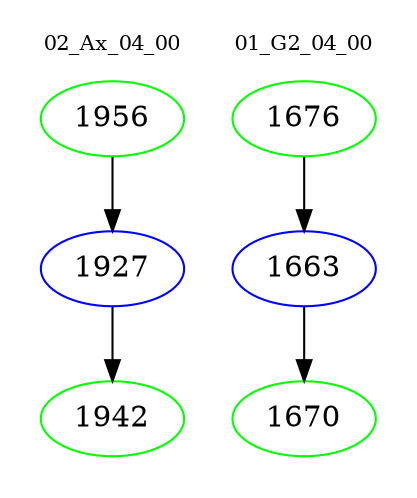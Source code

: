 digraph{
subgraph cluster_0 {
color = white
label = "02_Ax_04_00";
fontsize=10;
T0_1956 [label="1956", color="green"]
T0_1956 -> T0_1927 [color="black"]
T0_1927 [label="1927", color="blue"]
T0_1927 -> T0_1942 [color="black"]
T0_1942 [label="1942", color="green"]
}
subgraph cluster_1 {
color = white
label = "01_G2_04_00";
fontsize=10;
T1_1676 [label="1676", color="green"]
T1_1676 -> T1_1663 [color="black"]
T1_1663 [label="1663", color="blue"]
T1_1663 -> T1_1670 [color="black"]
T1_1670 [label="1670", color="green"]
}
}
